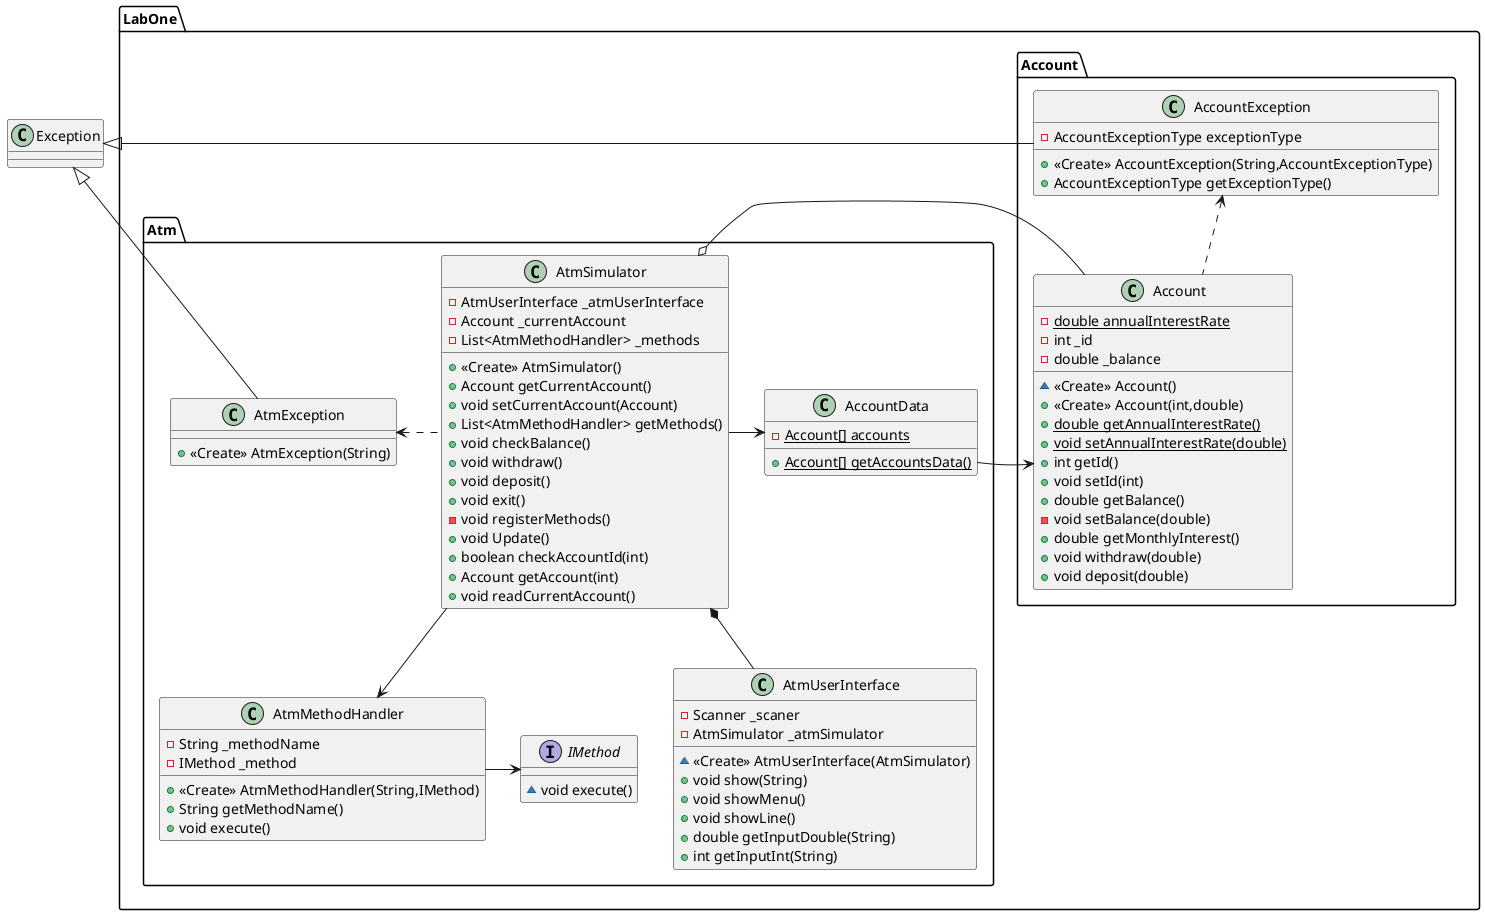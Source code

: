 @startuml
class LabOne.Atm.AtmSimulator {
- AtmUserInterface _atmUserInterface
- Account _currentAccount
- List<AtmMethodHandler> _methods
+ <<Create>> AtmSimulator()
+ Account getCurrentAccount()
+ void setCurrentAccount(Account)
+ List<AtmMethodHandler> getMethods()
+ void checkBalance()
+ void withdraw()
+ void deposit()
+ void exit()
- void registerMethods()
+ void Update()
+ boolean checkAccountId(int)
+ Account getAccount(int)
+ void readCurrentAccount()
}

interface LabOne.Atm.IMethod {
~ void execute()
}
class LabOne.Atm.AtmMethodHandler {
- String _methodName
- IMethod _method
+ <<Create>> AtmMethodHandler(String,IMethod)
+ String getMethodName()
+ void execute()
}
class LabOne.Atm.AtmException {
+ <<Create>> AtmException(String)
}
class LabOne.Atm.AccountData {
- {static} Account[] accounts
+ {static} Account[] getAccountsData()
}
class LabOne.Account.AccountException {
- AccountExceptionType exceptionType
+ <<Create>> AccountException(String,AccountExceptionType)
+ AccountExceptionType getExceptionType()
}
class LabOne.Atm.AtmUserInterface {
- Scanner _scaner
- AtmSimulator _atmSimulator
~ <<Create>> AtmUserInterface(AtmSimulator)
+ void show(String)
+ void showMenu()
+ void showLine()
+ double getInputDouble(String)
+ int getInputInt(String)
}
class LabOne.Account.Account {
- {static} double annualInterestRate
- int _id
- double _balance
~ <<Create>> Account()
+ <<Create>> Account(int,double)
+ {static} double getAnnualInterestRate()
+ {static} void setAnnualInterestRate(double)
+ int getId()
+ void setId(int)
+ double getBalance()
- void setBalance(double)
+ double getMonthlyInterest()
+ void withdraw(double)
+ void deposit(double)
}



Exception <|- LabOne.Atm.AtmException
Exception <|- LabOne.Account.AccountException

LabOne.Atm.AtmSimulator o- LabOne.Account.Account
LabOne.Atm.AccountData -> LabOne.Account.Account
LabOne.Atm.AtmSimulator .l.> LabOne.Atm.AtmException
LabOne.Atm.AtmSimulator *-d- LabOne.Atm.AtmUserInterface
LabOne.Atm.AtmSimulator -r-> LabOne.Atm.AccountData
LabOne.Atm.AtmSimulator -d-> LabOne.Atm.AtmMethodHandler
LabOne.Atm.AtmMethodHandler -> LabOne.Atm.IMethod
LabOne.Account.Account .u.> LabOne.Account.AccountException

@enduml